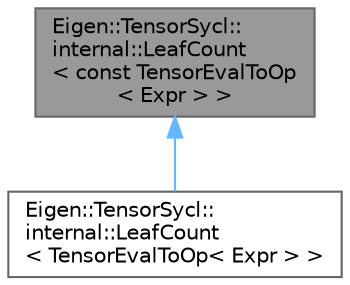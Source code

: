 digraph "Eigen::TensorSycl::internal::LeafCount&lt; const TensorEvalToOp&lt; Expr &gt; &gt;"
{
 // LATEX_PDF_SIZE
  bgcolor="transparent";
  edge [fontname=Helvetica,fontsize=10,labelfontname=Helvetica,labelfontsize=10];
  node [fontname=Helvetica,fontsize=10,shape=box,height=0.2,width=0.4];
  Node1 [id="Node000001",label="Eigen::TensorSycl::\linternal::LeafCount\l\< const TensorEvalToOp\l\< Expr \> \>",height=0.2,width=0.4,color="gray40", fillcolor="grey60", style="filled", fontcolor="black",tooltip="specialisation of the LeafCount struct when the node type is const TensorEvalToOp"];
  Node1 -> Node2 [id="edge1_Node000001_Node000002",dir="back",color="steelblue1",style="solid",tooltip=" "];
  Node2 [id="Node000002",label="Eigen::TensorSycl::\linternal::LeafCount\l\< TensorEvalToOp\< Expr \> \>",height=0.2,width=0.4,color="gray40", fillcolor="white", style="filled",URL="$struct_eigen_1_1_tensor_sycl_1_1internal_1_1_leaf_count_3_01_tensor_eval_to_op_3_01_expr_01_4_01_4.html",tooltip="specialisation of the LeafCount struct when the node type is TensorEvalToOp"];
}
